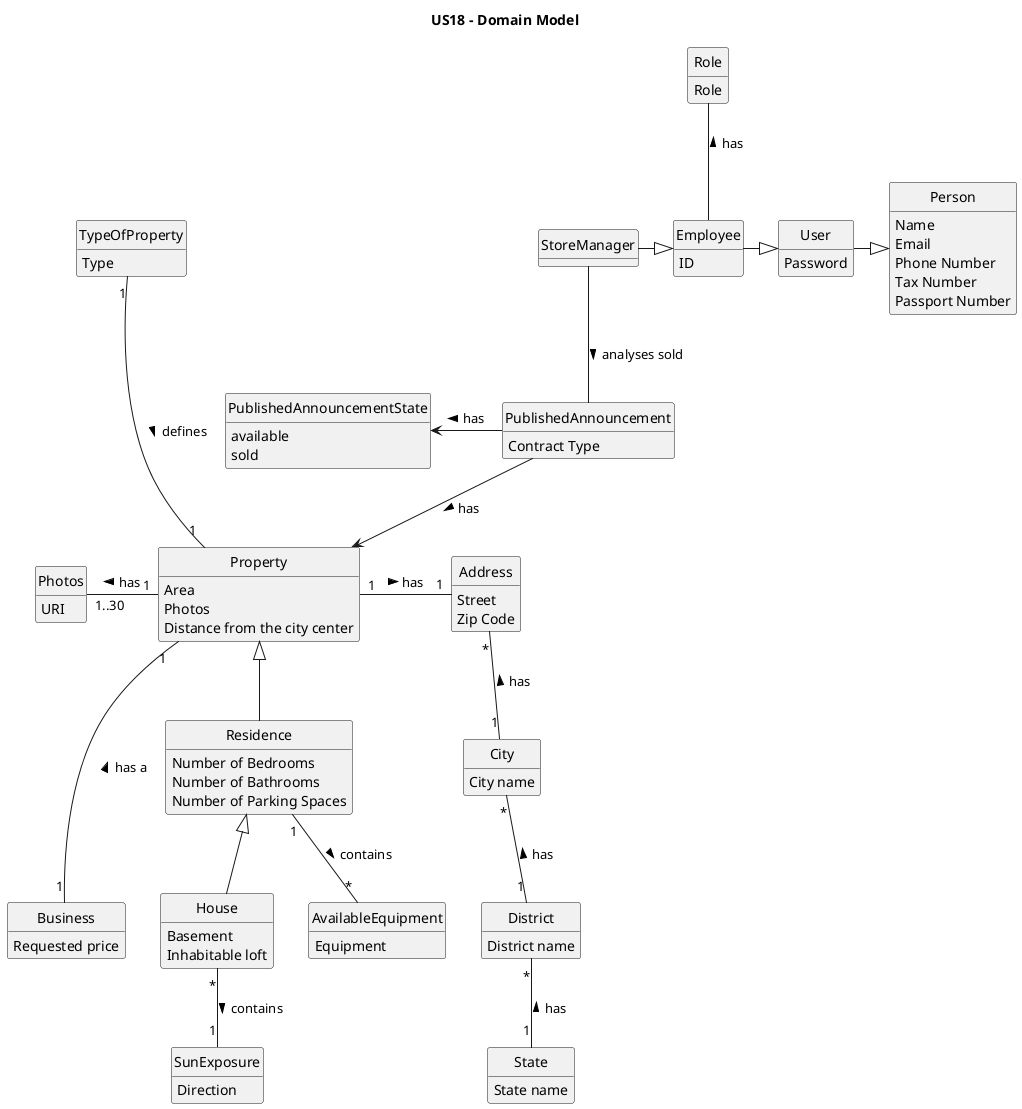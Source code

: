 @startuml

title US18 - Domain Model


skinparam groupInheritance 2
skinparam monochrome true
skinparam packageStyle rectangle
skinparam shadowing false
skinparam classAttributeIconSize 0
hide circle
hide methods

class Employee {
    ID
}

class Role {
    Role
}

class StoreManager{

}

class Residence {
    Number of Bedrooms
    Number of Bathrooms
    Number of Parking Spaces
}

enum PublishedAnnouncementState {
  available
  sold
}

class Property {
    Area
    Photos
    Distance from the city center
}

class TypeOfProperty{
    Type
}

class Photos {
    URI
}

class House {
    Basement
    Inhabitable loft
}

class SunExposure {
    Direction
}

class AvailableEquipment {
    Equipment
}

class User {
    Password
}

class Person {
    Name
    Email
    Phone Number
    Tax Number
    Passport Number
}

class Address {
    Street
    Zip Code
}

class City {
    City name
}

class District {
    District name
}

class State {
    State name
}

class Business {
    Requested price
}

class PublishedAnnouncement {
Contract Type
}

StoreManager -|> Employee
Employee -up- Role : has >
User -|> Person
Employee -|> User

District "1" -up- "*" City : has >
State "1" -up- "*" District : has >
City "1" -up- "*" Address : has >

Property "1" --- "1" Business: has a <
Residence <|-down- House
Property <|-down- Residence
Property "1" -left-- "1..30" Photos: has >
SunExposure "1" -up- "*" House: contains <
Address "1" -left- "1" Property: has <
AvailableEquipment "*" -up- "1" Residence: contains <
PublishedAnnouncement --> Property : has >
TypeOfProperty "1" -down-- "1" Property: defines >

StoreManager -down- PublishedAnnouncement : analyses sold >

PublishedAnnouncement --left> PublishedAnnouncementState : has >

@enduml